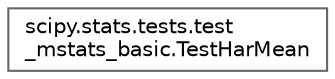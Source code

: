 digraph "Graphical Class Hierarchy"
{
 // LATEX_PDF_SIZE
  bgcolor="transparent";
  edge [fontname=Helvetica,fontsize=10,labelfontname=Helvetica,labelfontsize=10];
  node [fontname=Helvetica,fontsize=10,shape=box,height=0.2,width=0.4];
  rankdir="LR";
  Node0 [id="Node000000",label="scipy.stats.tests.test\l_mstats_basic.TestHarMean",height=0.2,width=0.4,color="grey40", fillcolor="white", style="filled",URL="$d8/d11/classscipy_1_1stats_1_1tests_1_1test__mstats__basic_1_1TestHarMean.html",tooltip=" "];
}
